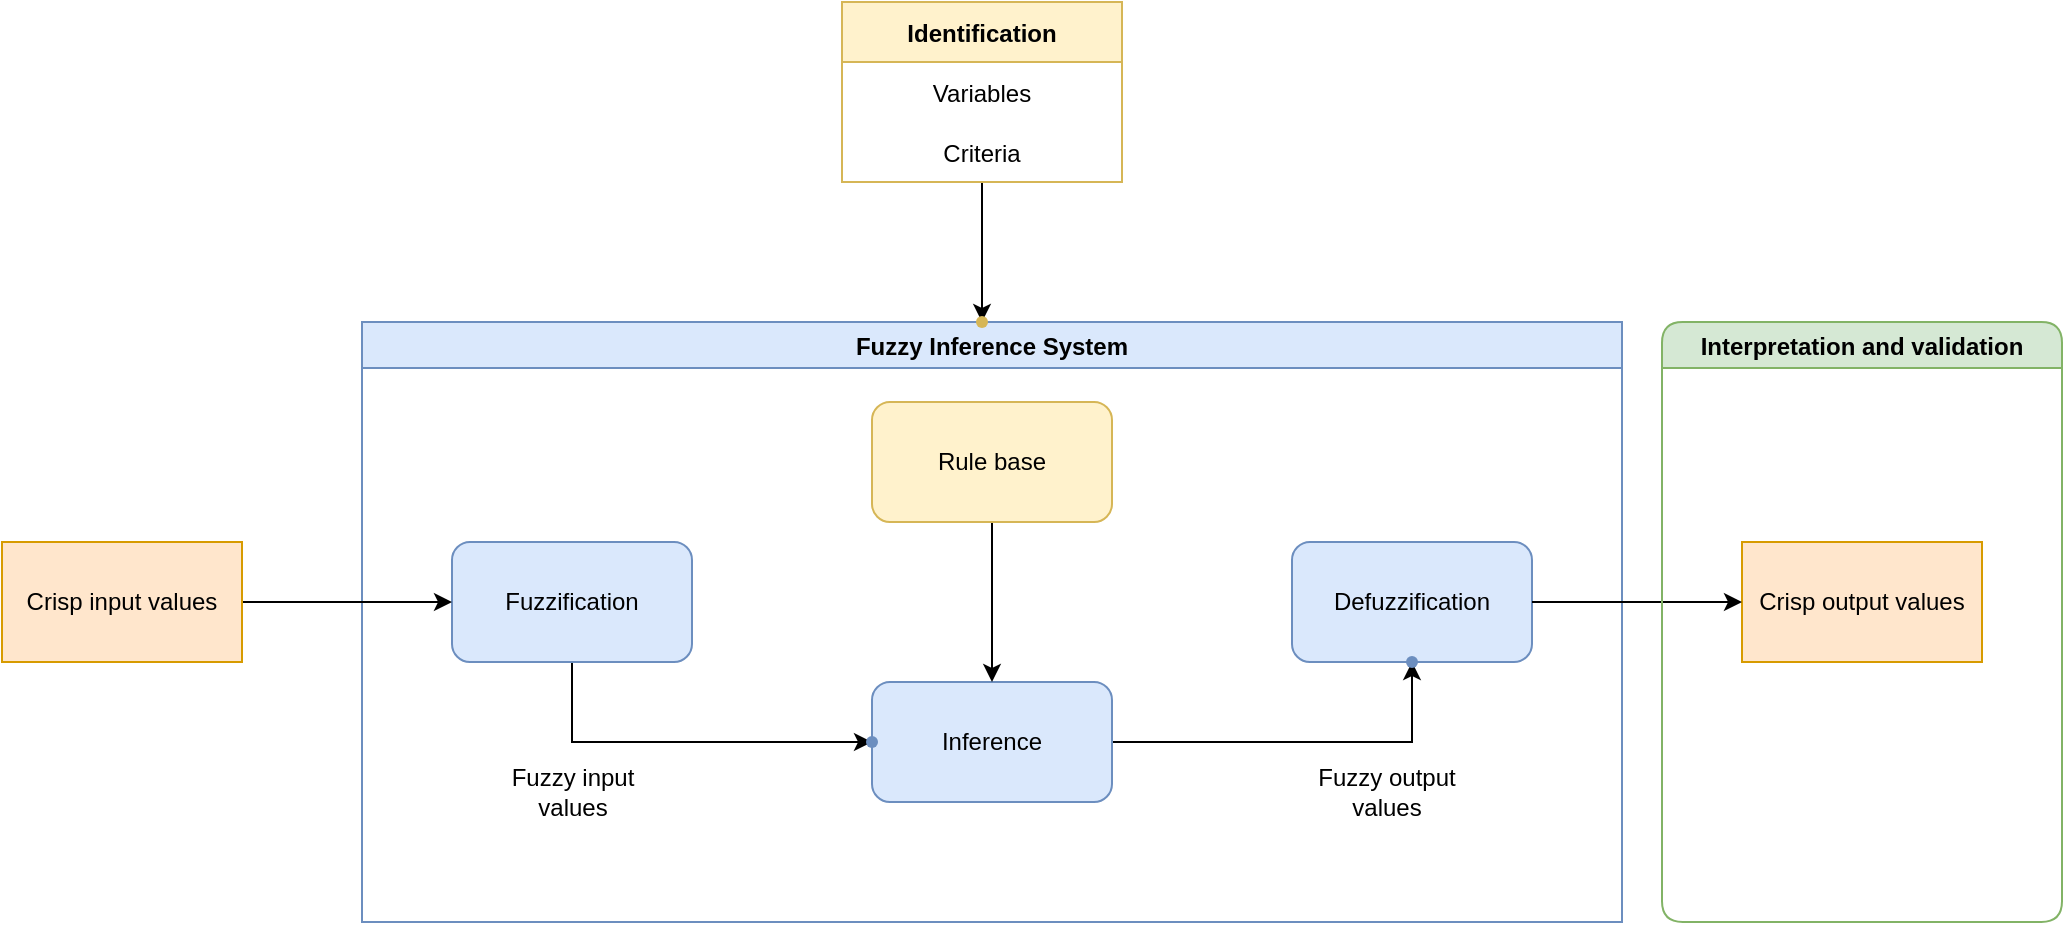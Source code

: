<mxfile version="20.4.0" type="device"><diagram id="w_HVBN4PYonU5akOGSFt" name="Página-1"><mxGraphModel dx="1822" dy="1129" grid="1" gridSize="10" guides="1" tooltips="1" connect="1" arrows="1" fold="1" page="0" pageScale="1" pageWidth="827" pageHeight="1169" math="0" shadow="0"><root><mxCell id="0"/><mxCell id="1" parent="0"/><mxCell id="8l39E3avdF_8WqsmWjKe-2" value="" style="edgeStyle=orthogonalEdgeStyle;rounded=0;orthogonalLoop=1;jettySize=auto;html=1;" edge="1" parent="1" source="aGhV6mi-UsvKArlw80H4-2" target="8l39E3avdF_8WqsmWjKe-1"><mxGeometry relative="1" as="geometry"/></mxCell><mxCell id="aGhV6mi-UsvKArlw80H4-2" value="Identification" style="swimlane;fontStyle=1;childLayout=stackLayout;horizontal=1;startSize=30;horizontalStack=0;resizeParent=1;resizeParentMax=0;resizeLast=0;collapsible=1;marginBottom=0;fillColor=#fff2cc;strokeColor=#d6b656;" parent="1" vertex="1"><mxGeometry x="120" y="-60" width="140" height="90" as="geometry"/></mxCell><mxCell id="aGhV6mi-UsvKArlw80H4-3" value="Variables" style="text;strokeColor=none;fillColor=none;align=center;verticalAlign=middle;spacingLeft=4;spacingRight=4;overflow=hidden;points=[[0,0.5],[1,0.5]];portConstraint=eastwest;rotatable=0;" parent="aGhV6mi-UsvKArlw80H4-2" vertex="1"><mxGeometry y="30" width="140" height="30" as="geometry"/></mxCell><mxCell id="aGhV6mi-UsvKArlw80H4-4" value="Criteria" style="text;strokeColor=none;fillColor=none;align=center;verticalAlign=middle;spacingLeft=4;spacingRight=4;overflow=hidden;points=[[0,0.5],[1,0.5]];portConstraint=eastwest;rotatable=0;" parent="aGhV6mi-UsvKArlw80H4-2" vertex="1"><mxGeometry y="60" width="140" height="30" as="geometry"/></mxCell><mxCell id="aGhV6mi-UsvKArlw80H4-6" value="Fuzzy Inference System" style="swimlane;fillColor=#dae8fc;strokeColor=#6c8ebf;" parent="1" vertex="1"><mxGeometry x="-120" y="100" width="630" height="300" as="geometry"/></mxCell><mxCell id="8l39E3avdF_8WqsmWjKe-14" value="" style="edgeStyle=orthogonalEdgeStyle;rounded=0;orthogonalLoop=1;jettySize=auto;html=1;" edge="1" parent="aGhV6mi-UsvKArlw80H4-6" source="8l39E3avdF_8WqsmWjKe-3" target="8l39E3avdF_8WqsmWjKe-13"><mxGeometry relative="1" as="geometry"><Array as="points"><mxPoint x="105" y="210"/></Array></mxGeometry></mxCell><mxCell id="8l39E3avdF_8WqsmWjKe-3" value="Fuzzification" style="rounded=1;whiteSpace=wrap;html=1;fillColor=#dae8fc;strokeColor=#6c8ebf;" vertex="1" parent="aGhV6mi-UsvKArlw80H4-6"><mxGeometry x="45" y="110" width="120" height="60" as="geometry"/></mxCell><mxCell id="8l39E3avdF_8WqsmWjKe-6" value="Defuzzification" style="rounded=1;whiteSpace=wrap;html=1;fillColor=#dae8fc;strokeColor=#6c8ebf;" vertex="1" parent="aGhV6mi-UsvKArlw80H4-6"><mxGeometry x="465" y="110" width="120" height="60" as="geometry"/></mxCell><mxCell id="8l39E3avdF_8WqsmWjKe-16" value="" style="edgeStyle=orthogonalEdgeStyle;rounded=0;orthogonalLoop=1;jettySize=auto;html=1;" edge="1" parent="aGhV6mi-UsvKArlw80H4-6" source="8l39E3avdF_8WqsmWjKe-5" target="8l39E3avdF_8WqsmWjKe-15"><mxGeometry relative="1" as="geometry"><Array as="points"><mxPoint x="525" y="210"/></Array></mxGeometry></mxCell><mxCell id="8l39E3avdF_8WqsmWjKe-5" value="Inference" style="rounded=1;whiteSpace=wrap;html=1;fillColor=#dae8fc;strokeColor=#6c8ebf;" vertex="1" parent="aGhV6mi-UsvKArlw80H4-6"><mxGeometry x="255" y="180" width="120" height="60" as="geometry"/></mxCell><mxCell id="8l39E3avdF_8WqsmWjKe-17" value="" style="edgeStyle=orthogonalEdgeStyle;rounded=0;orthogonalLoop=1;jettySize=auto;html=1;" edge="1" parent="aGhV6mi-UsvKArlw80H4-6" source="8l39E3avdF_8WqsmWjKe-8" target="8l39E3avdF_8WqsmWjKe-5"><mxGeometry relative="1" as="geometry"/></mxCell><mxCell id="8l39E3avdF_8WqsmWjKe-8" value="Rule base" style="rounded=1;whiteSpace=wrap;html=1;fillColor=#fff2cc;strokeColor=#d6b656;" vertex="1" parent="aGhV6mi-UsvKArlw80H4-6"><mxGeometry x="255" y="40" width="120" height="60" as="geometry"/></mxCell><mxCell id="8l39E3avdF_8WqsmWjKe-13" value="" style="shape=waypoint;sketch=0;size=6;pointerEvents=1;points=[];fillColor=#dae8fc;resizable=0;rotatable=0;perimeter=centerPerimeter;snapToPoint=1;strokeColor=#6c8ebf;rounded=1;" vertex="1" parent="aGhV6mi-UsvKArlw80H4-6"><mxGeometry x="235" y="190" width="40" height="40" as="geometry"/></mxCell><mxCell id="8l39E3avdF_8WqsmWjKe-15" value="" style="shape=waypoint;sketch=0;size=6;pointerEvents=1;points=[];fillColor=#dae8fc;resizable=0;rotatable=0;perimeter=centerPerimeter;snapToPoint=1;strokeColor=#6c8ebf;rounded=1;" vertex="1" parent="aGhV6mi-UsvKArlw80H4-6"><mxGeometry x="505" y="150" width="40" height="40" as="geometry"/></mxCell><mxCell id="8l39E3avdF_8WqsmWjKe-18" value="Fuzzy input values" style="text;html=1;strokeColor=none;fillColor=none;align=center;verticalAlign=middle;whiteSpace=wrap;rounded=0;" vertex="1" parent="aGhV6mi-UsvKArlw80H4-6"><mxGeometry x="57.5" y="220" width="95" height="30" as="geometry"/></mxCell><mxCell id="8l39E3avdF_8WqsmWjKe-19" value="Fuzzy output values" style="text;html=1;strokeColor=none;fillColor=none;align=center;verticalAlign=middle;whiteSpace=wrap;rounded=0;" vertex="1" parent="aGhV6mi-UsvKArlw80H4-6"><mxGeometry x="465" y="220" width="95" height="30" as="geometry"/></mxCell><mxCell id="8l39E3avdF_8WqsmWjKe-1" value="" style="shape=waypoint;sketch=0;size=6;pointerEvents=1;points=[];fillColor=#fff2cc;resizable=0;rotatable=0;perimeter=centerPerimeter;snapToPoint=1;strokeColor=#d6b656;fontStyle=0;startSize=30;" vertex="1" parent="1"><mxGeometry x="170" y="80" width="40" height="40" as="geometry"/></mxCell><mxCell id="8l39E3avdF_8WqsmWjKe-11" value="" style="edgeStyle=orthogonalEdgeStyle;rounded=0;orthogonalLoop=1;jettySize=auto;html=1;" edge="1" parent="1" source="8l39E3avdF_8WqsmWjKe-9" target="8l39E3avdF_8WqsmWjKe-3"><mxGeometry relative="1" as="geometry"/></mxCell><mxCell id="8l39E3avdF_8WqsmWjKe-9" value="Crisp input values" style="rounded=0;whiteSpace=wrap;html=1;fillColor=#ffe6cc;strokeColor=#d79b00;" vertex="1" parent="1"><mxGeometry x="-300" y="210" width="120" height="60" as="geometry"/></mxCell><mxCell id="8l39E3avdF_8WqsmWjKe-10" value="Crisp output values" style="rounded=0;whiteSpace=wrap;html=1;fillColor=#ffe6cc;strokeColor=#d79b00;" vertex="1" parent="1"><mxGeometry x="570" y="210" width="120" height="60" as="geometry"/></mxCell><mxCell id="8l39E3avdF_8WqsmWjKe-12" value="" style="edgeStyle=orthogonalEdgeStyle;rounded=0;orthogonalLoop=1;jettySize=auto;html=1;" edge="1" parent="1" source="8l39E3avdF_8WqsmWjKe-6" target="8l39E3avdF_8WqsmWjKe-10"><mxGeometry relative="1" as="geometry"/></mxCell><mxCell id="8l39E3avdF_8WqsmWjKe-20" value="Interpretation and validation" style="swimlane;rounded=1;fillColor=#d5e8d4;strokeColor=#82b366;" vertex="1" parent="1"><mxGeometry x="530" y="100" width="200" height="300" as="geometry"/></mxCell></root></mxGraphModel></diagram></mxfile>